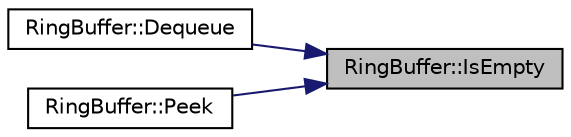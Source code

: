 digraph "RingBuffer::IsEmpty"
{
 // LATEX_PDF_SIZE
  edge [fontname="Helvetica",fontsize="10",labelfontname="Helvetica",labelfontsize="10"];
  node [fontname="Helvetica",fontsize="10",shape=record];
  rankdir="RL";
  Node1 [label="RingBuffer::IsEmpty",height=0.2,width=0.4,color="black", fillcolor="grey75", style="filled", fontcolor="black",tooltip="Query whether the circular buffer is empty."];
  Node1 -> Node2 [dir="back",color="midnightblue",fontsize="10",style="solid",fontname="Helvetica"];
  Node2 [label="RingBuffer::Dequeue",height=0.2,width=0.4,color="black", fillcolor="white", style="filled",URL="$d4/d8f/class_ring_buffer.html#a39af34442e82d4cd5694f8a460e4a045",tooltip="Dequeues from the circular buffer and writes the value to the data pointer."];
  Node1 -> Node3 [dir="back",color="midnightblue",fontsize="10",style="solid",fontname="Helvetica"];
  Node3 [label="RingBuffer::Peek",height=0.2,width=0.4,color="black", fillcolor="white", style="filled",URL="$d4/d8f/class_ring_buffer.html#a7a71ef8d0f13f03308eaba134a480da3",tooltip="Grab the latest bytes of data from the buffer without removing it."];
}
